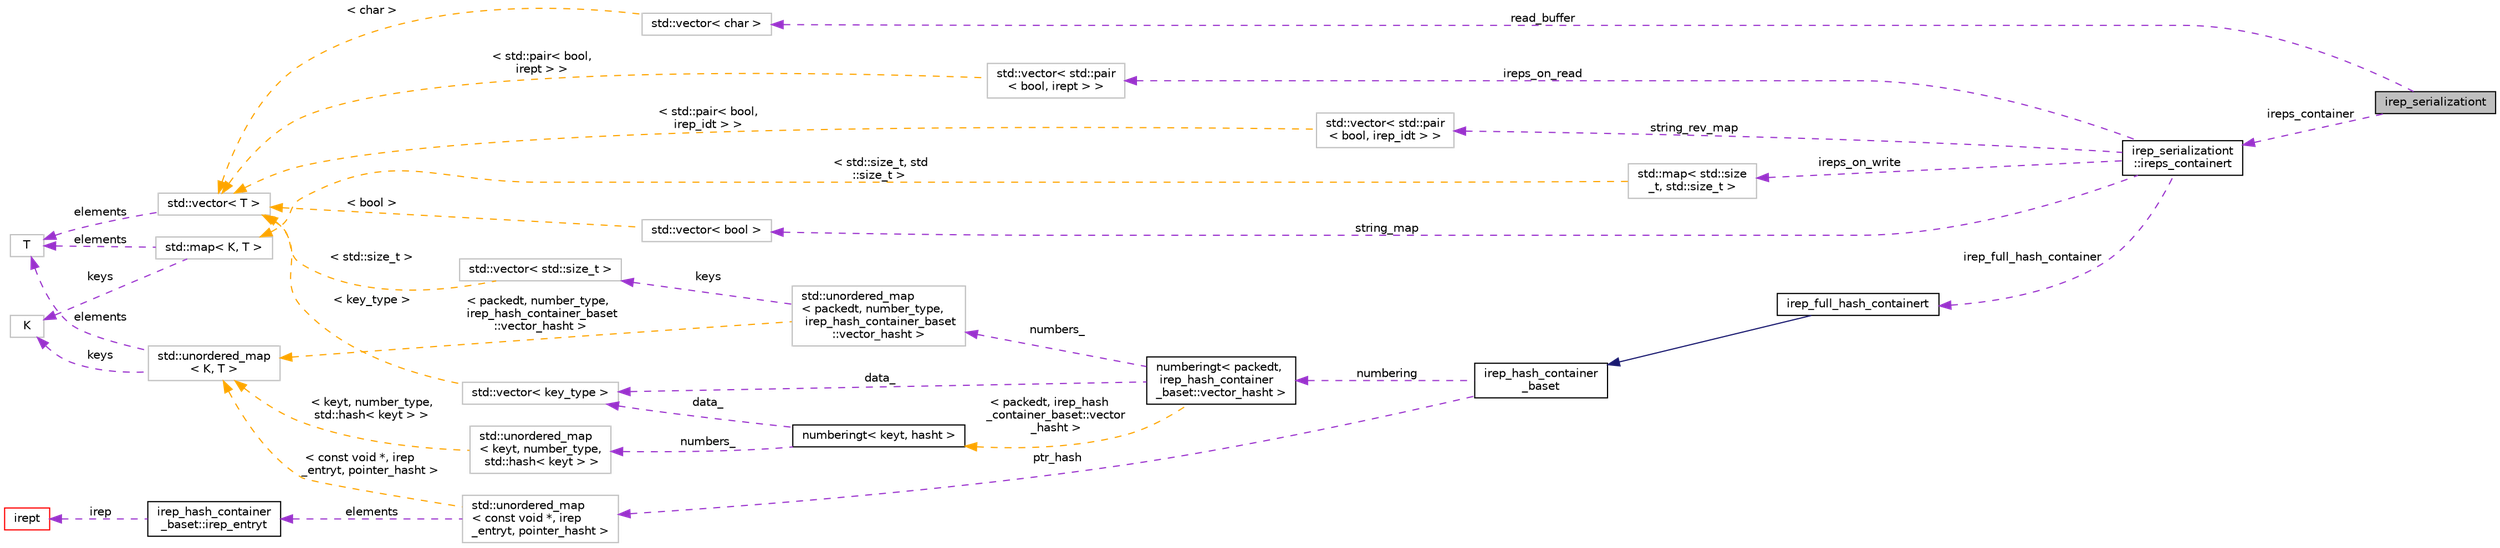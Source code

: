 digraph "irep_serializationt"
{
 // LATEX_PDF_SIZE
  bgcolor="transparent";
  edge [fontname="Helvetica",fontsize="10",labelfontname="Helvetica",labelfontsize="10"];
  node [fontname="Helvetica",fontsize="10",shape=record];
  rankdir="LR";
  Node1 [label="irep_serializationt",height=0.2,width=0.4,color="black", fillcolor="grey75", style="filled", fontcolor="black",tooltip=" "];
  Node2 -> Node1 [dir="back",color="darkorchid3",fontsize="10",style="dashed",label=" read_buffer" ,fontname="Helvetica"];
  Node2 [label="std::vector\< char \>",height=0.2,width=0.4,color="grey75",tooltip=" "];
  Node3 -> Node2 [dir="back",color="orange",fontsize="10",style="dashed",label=" \< char \>" ,fontname="Helvetica"];
  Node3 [label="std::vector\< T \>",height=0.2,width=0.4,color="grey75",tooltip="STL class."];
  Node4 -> Node3 [dir="back",color="darkorchid3",fontsize="10",style="dashed",label=" elements" ,fontname="Helvetica"];
  Node4 [label="T",height=0.2,width=0.4,color="grey75",tooltip=" "];
  Node5 -> Node1 [dir="back",color="darkorchid3",fontsize="10",style="dashed",label=" ireps_container" ,fontname="Helvetica"];
  Node5 [label="irep_serializationt\l::ireps_containert",height=0.2,width=0.4,color="black",URL="$classirep__serializationt_1_1ireps__containert.html",tooltip=" "];
  Node6 -> Node5 [dir="back",color="darkorchid3",fontsize="10",style="dashed",label=" ireps_on_read" ,fontname="Helvetica"];
  Node6 [label="std::vector\< std::pair\l\< bool, irept \> \>",height=0.2,width=0.4,color="grey75",tooltip=" "];
  Node3 -> Node6 [dir="back",color="orange",fontsize="10",style="dashed",label=" \< std::pair\< bool,\l irept \> \>" ,fontname="Helvetica"];
  Node7 -> Node5 [dir="back",color="darkorchid3",fontsize="10",style="dashed",label=" string_rev_map" ,fontname="Helvetica"];
  Node7 [label="std::vector\< std::pair\l\< bool, irep_idt \> \>",height=0.2,width=0.4,color="grey75",tooltip=" "];
  Node3 -> Node7 [dir="back",color="orange",fontsize="10",style="dashed",label=" \< std::pair\< bool,\l irep_idt \> \>" ,fontname="Helvetica"];
  Node8 -> Node5 [dir="back",color="darkorchid3",fontsize="10",style="dashed",label=" ireps_on_write" ,fontname="Helvetica"];
  Node8 [label="std::map\< std::size\l_t, std::size_t \>",height=0.2,width=0.4,color="grey75",tooltip=" "];
  Node9 -> Node8 [dir="back",color="orange",fontsize="10",style="dashed",label=" \< std::size_t, std\l::size_t \>" ,fontname="Helvetica"];
  Node9 [label="std::map\< K, T \>",height=0.2,width=0.4,color="grey75",tooltip="STL class."];
  Node10 -> Node9 [dir="back",color="darkorchid3",fontsize="10",style="dashed",label=" keys" ,fontname="Helvetica"];
  Node10 [label="K",height=0.2,width=0.4,color="grey75",tooltip=" "];
  Node4 -> Node9 [dir="back",color="darkorchid3",fontsize="10",style="dashed",label=" elements" ,fontname="Helvetica"];
  Node11 -> Node5 [dir="back",color="darkorchid3",fontsize="10",style="dashed",label=" string_map" ,fontname="Helvetica"];
  Node11 [label="std::vector\< bool \>",height=0.2,width=0.4,color="grey75",tooltip=" "];
  Node3 -> Node11 [dir="back",color="orange",fontsize="10",style="dashed",label=" \< bool \>" ,fontname="Helvetica"];
  Node12 -> Node5 [dir="back",color="darkorchid3",fontsize="10",style="dashed",label=" irep_full_hash_container" ,fontname="Helvetica"];
  Node12 [label="irep_full_hash_containert",height=0.2,width=0.4,color="black",URL="$classirep__full__hash__containert.html",tooltip=" "];
  Node13 -> Node12 [dir="back",color="midnightblue",fontsize="10",style="solid",fontname="Helvetica"];
  Node13 [label="irep_hash_container\l_baset",height=0.2,width=0.4,color="black",URL="$classirep__hash__container__baset.html",tooltip=" "];
  Node14 -> Node13 [dir="back",color="darkorchid3",fontsize="10",style="dashed",label=" numbering" ,fontname="Helvetica"];
  Node14 [label="numberingt\< packedt,\l irep_hash_container\l_baset::vector_hasht \>",height=0.2,width=0.4,color="black",URL="$classnumberingt.html",tooltip=" "];
  Node15 -> Node14 [dir="back",color="darkorchid3",fontsize="10",style="dashed",label=" numbers_" ,fontname="Helvetica"];
  Node15 [label="std::unordered_map\l\< packedt, number_type,\l irep_hash_container_baset\l::vector_hasht \>",height=0.2,width=0.4,color="grey75",tooltip=" "];
  Node16 -> Node15 [dir="back",color="darkorchid3",fontsize="10",style="dashed",label=" keys" ,fontname="Helvetica"];
  Node16 [label="std::vector\< std::size_t \>",height=0.2,width=0.4,color="grey75",tooltip=" "];
  Node3 -> Node16 [dir="back",color="orange",fontsize="10",style="dashed",label=" \< std::size_t \>" ,fontname="Helvetica"];
  Node17 -> Node15 [dir="back",color="orange",fontsize="10",style="dashed",label=" \< packedt, number_type,\l irep_hash_container_baset\l::vector_hasht \>" ,fontname="Helvetica"];
  Node17 [label="std::unordered_map\l\< K, T \>",height=0.2,width=0.4,color="grey75",tooltip="STL class."];
  Node10 -> Node17 [dir="back",color="darkorchid3",fontsize="10",style="dashed",label=" keys" ,fontname="Helvetica"];
  Node4 -> Node17 [dir="back",color="darkorchid3",fontsize="10",style="dashed",label=" elements" ,fontname="Helvetica"];
  Node18 -> Node14 [dir="back",color="darkorchid3",fontsize="10",style="dashed",label=" data_" ,fontname="Helvetica"];
  Node18 [label="std::vector\< key_type \>",height=0.2,width=0.4,color="grey75",tooltip=" "];
  Node3 -> Node18 [dir="back",color="orange",fontsize="10",style="dashed",label=" \< key_type \>" ,fontname="Helvetica"];
  Node19 -> Node14 [dir="back",color="orange",fontsize="10",style="dashed",label=" \< packedt, irep_hash\l_container_baset::vector\l_hasht \>" ,fontname="Helvetica"];
  Node19 [label="numberingt\< keyt, hasht \>",height=0.2,width=0.4,color="black",URL="$classnumberingt.html",tooltip=" "];
  Node20 -> Node19 [dir="back",color="darkorchid3",fontsize="10",style="dashed",label=" numbers_" ,fontname="Helvetica"];
  Node20 [label="std::unordered_map\l\< keyt, number_type,\l std::hash\< keyt \> \>",height=0.2,width=0.4,color="grey75",tooltip=" "];
  Node17 -> Node20 [dir="back",color="orange",fontsize="10",style="dashed",label=" \< keyt, number_type,\l std::hash\< keyt \> \>" ,fontname="Helvetica"];
  Node18 -> Node19 [dir="back",color="darkorchid3",fontsize="10",style="dashed",label=" data_" ,fontname="Helvetica"];
  Node21 -> Node13 [dir="back",color="darkorchid3",fontsize="10",style="dashed",label=" ptr_hash" ,fontname="Helvetica"];
  Node21 [label="std::unordered_map\l\< const void *, irep\l_entryt, pointer_hasht \>",height=0.2,width=0.4,color="grey75",tooltip=" "];
  Node22 -> Node21 [dir="back",color="darkorchid3",fontsize="10",style="dashed",label=" elements" ,fontname="Helvetica"];
  Node22 [label="irep_hash_container\l_baset::irep_entryt",height=0.2,width=0.4,color="black",URL="$structirep__hash__container__baset_1_1irep__entryt.html",tooltip=" "];
  Node23 -> Node22 [dir="back",color="darkorchid3",fontsize="10",style="dashed",label=" irep" ,fontname="Helvetica"];
  Node23 [label="irept",height=0.2,width=0.4,color="red",URL="$classirept.html",tooltip="There are a large number of kinds of tree structured or tree-like data in CPROVER."];
  Node17 -> Node21 [dir="back",color="orange",fontsize="10",style="dashed",label=" \< const void *, irep\l_entryt, pointer_hasht \>" ,fontname="Helvetica"];
}

